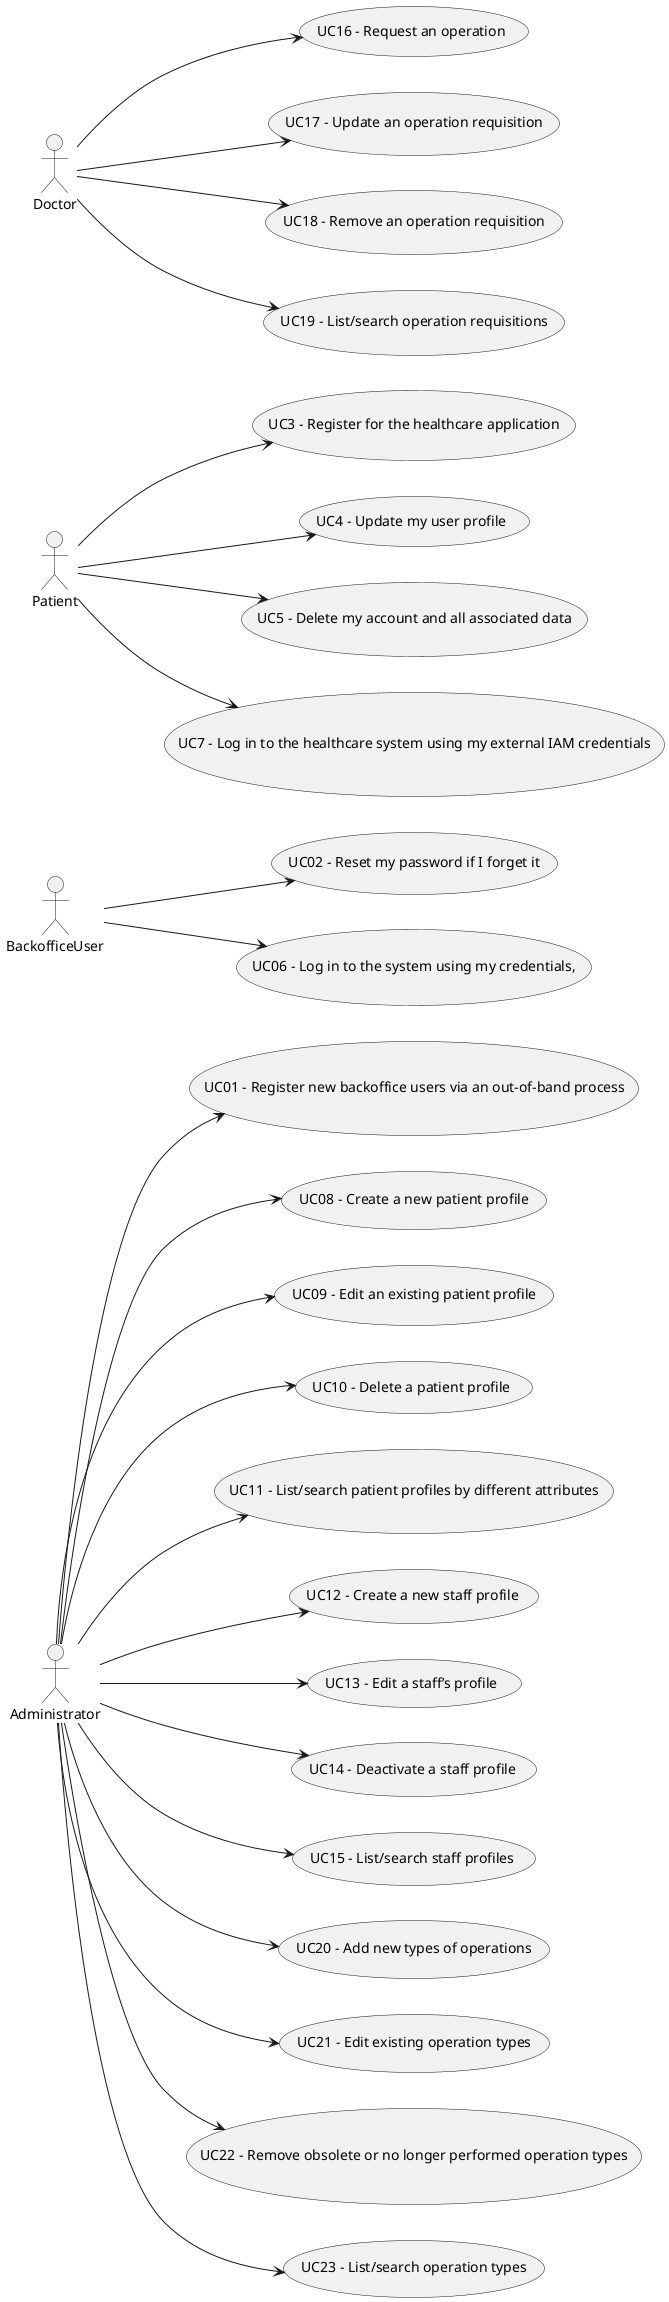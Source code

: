 @startuml

actor Administrator as adm

left to right direction

adm --> (UC01 - Register new backoffice users via an out-of-band process)
adm-->  (UC08 - Create a new patient profile)
adm-->  (UC09 - Edit an existing patient profile)
adm-->  (UC10 - Delete a patient profile)
adm-->  (UC11 - List/search patient profiles by different attributes)
adm-->  (UC12 - Create a new staff profile)
adm-->  (UC13 - Edit a staff’s profile)
adm-->  (UC14 - Deactivate a staff profile)
adm-->  (UC15 - List/search staff profiles)
adm-->  (UC20 - Add new types of operations)
adm-->  (UC21 - Edit existing operation types)
adm-->  (UC22 - Remove obsolete or no longer performed operation types)
adm-->  (UC23 - List/search operation types)

actor BackofficeUser as bu

bu --> (UC02 - Reset my password if I forget it)
bu --> (UC06 - Log in to the system using my credentials,)

actor Patient as p

p --> (UC3 - Register for the healthcare application)
p --> (UC4 - Update my user profile)
p --> (UC5 - Delete my account and all associated data)
p --> (UC7 - Log in to the healthcare system using my external IAM credentials)


actor Doctor as doc

doc --> (UC16 - Request an operation)
doc --> (UC17 - Update an operation requisition)
doc --> (UC18 - Remove an operation requisition)
doc --> (UC19 - List/search operation requisitions)

@enduml